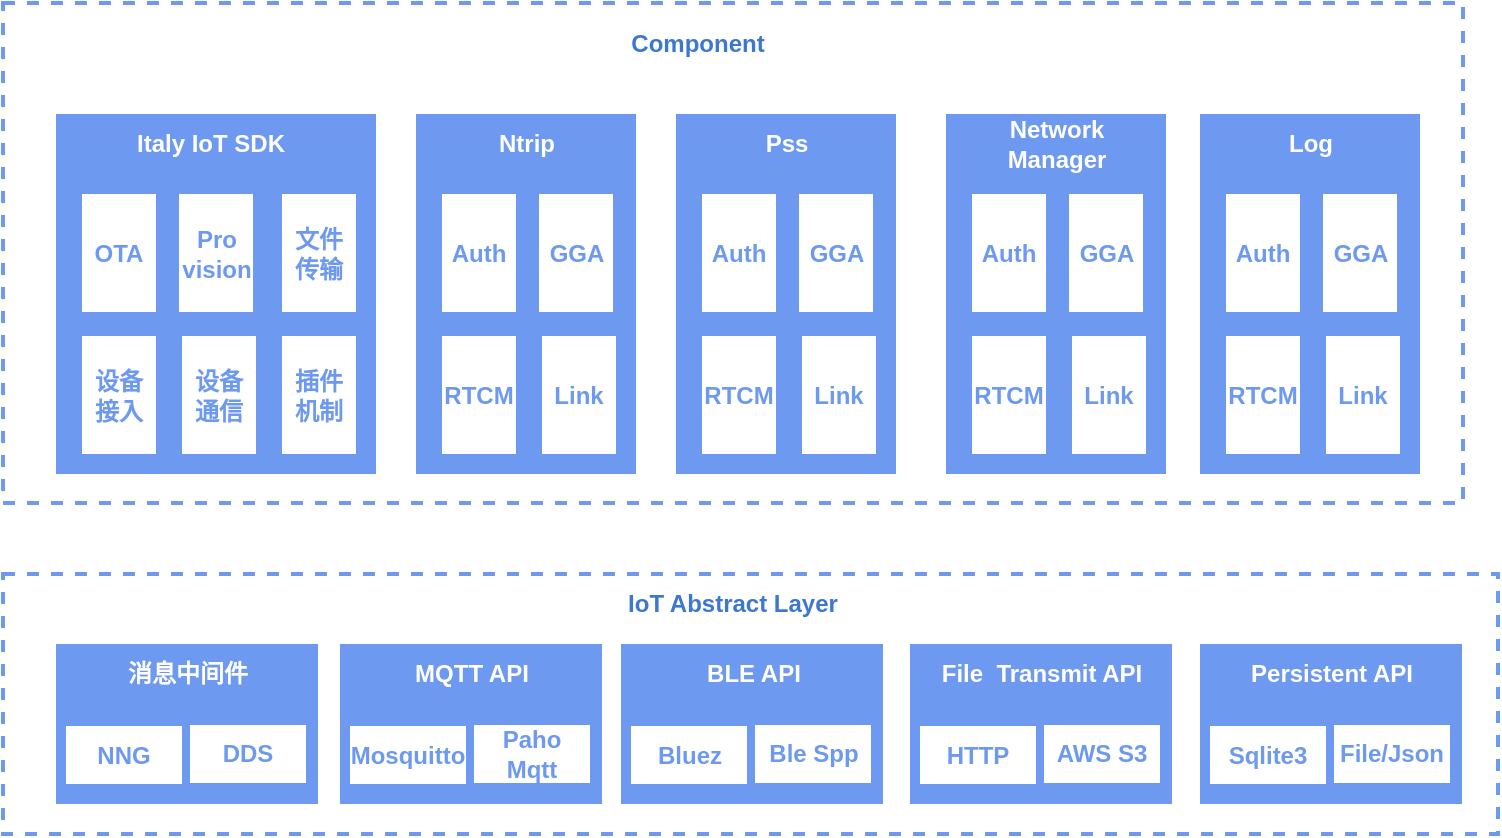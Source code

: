 <mxfile version="24.2.5" type="github">
  <diagram name="Page-1" id="JC4cb9zr0qlf4iiEeogh">
    <mxGraphModel dx="1369" dy="774" grid="1" gridSize="10" guides="1" tooltips="1" connect="1" arrows="1" fold="1" page="1" pageScale="1" pageWidth="980" pageHeight="1390" math="0" shadow="0">
      <root>
        <mxCell id="0" />
        <mxCell id="1" parent="0" />
        <mxCell id="fbuUso7rly-JQaLcUg9s-1" value="" style="rounded=0;whiteSpace=wrap;html=1;dashed=1;strokeColor=#6D99F1;strokeWidth=2;" vertex="1" parent="1">
          <mxGeometry x="142.5" y="410" width="747.5" height="130" as="geometry" />
        </mxCell>
        <mxCell id="fbuUso7rly-JQaLcUg9s-2" value="" style="rounded=1;whiteSpace=wrap;html=1;fillColor=none;dashed=1;strokeColor=#6d99f1;movable=1;resizable=1;rotatable=1;deletable=1;editable=1;locked=0;connectable=1;" vertex="1" parent="1">
          <mxGeometry x="660" y="220" width="150" height="130" as="geometry" />
        </mxCell>
        <mxCell id="fbuUso7rly-JQaLcUg9s-3" value="Network Manager" style="text;html=1;strokeColor=none;fillColor=none;align=center;verticalAlign=middle;whiteSpace=wrap;rounded=0;fontColor=#6d99f1;fontStyle=1;movable=1;resizable=1;rotatable=1;deletable=1;editable=1;locked=0;connectable=1;" vertex="1" parent="1">
          <mxGeometry x="683.75" y="220" width="102.5" height="30" as="geometry" />
        </mxCell>
        <mxCell id="fbuUso7rly-JQaLcUg9s-4" value="" style="rounded=0;whiteSpace=wrap;html=1;dashed=1;strokeColor=#6D99F1;strokeWidth=2;" vertex="1" parent="1">
          <mxGeometry x="142.5" y="124.5" width="730" height="250" as="geometry" />
        </mxCell>
        <mxCell id="fbuUso7rly-JQaLcUg9s-5" value="" style="rounded=0;whiteSpace=wrap;html=1;fillColor=#6D99F1;strokeColor=none;" vertex="1" parent="1">
          <mxGeometry x="169" y="180" width="160" height="180" as="geometry" />
        </mxCell>
        <mxCell id="fbuUso7rly-JQaLcUg9s-6" value="设备接入" style="rounded=0;whiteSpace=wrap;html=1;strokeColor=none;fontColor=#6D99F1;fontStyle=1" vertex="1" parent="1">
          <mxGeometry x="182" y="291" width="37" height="59" as="geometry" />
        </mxCell>
        <mxCell id="fbuUso7rly-JQaLcUg9s-7" value="Italy IoT SDK" style="text;html=1;strokeColor=none;fillColor=none;align=center;verticalAlign=middle;whiteSpace=wrap;rounded=0;fontColor=#FFFFFF;fontStyle=1;movable=1;resizable=1;rotatable=1;deletable=1;editable=1;locked=0;connectable=1;" vertex="1" parent="1">
          <mxGeometry x="199" y="180" width="95" height="30" as="geometry" />
        </mxCell>
        <mxCell id="fbuUso7rly-JQaLcUg9s-8" value="设备通信" style="rounded=0;whiteSpace=wrap;html=1;strokeColor=none;fontColor=#6D99F1;fontStyle=1" vertex="1" parent="1">
          <mxGeometry x="232" y="291" width="37" height="59" as="geometry" />
        </mxCell>
        <mxCell id="fbuUso7rly-JQaLcUg9s-9" value="插件机制" style="rounded=0;whiteSpace=wrap;html=1;strokeColor=none;fontColor=#6D99F1;fontStyle=1" vertex="1" parent="1">
          <mxGeometry x="282" y="291" width="37" height="59" as="geometry" />
        </mxCell>
        <mxCell id="fbuUso7rly-JQaLcUg9s-10" value="OTA" style="rounded=0;whiteSpace=wrap;html=1;strokeColor=none;fontColor=#6D99F1;fontStyle=1" vertex="1" parent="1">
          <mxGeometry x="182" y="220" width="37" height="59" as="geometry" />
        </mxCell>
        <mxCell id="fbuUso7rly-JQaLcUg9s-11" value="Pro&lt;div&gt;vision&lt;/div&gt;" style="rounded=0;whiteSpace=wrap;html=1;strokeColor=none;fontColor=#6D99F1;fontStyle=1" vertex="1" parent="1">
          <mxGeometry x="230.5" y="220" width="37" height="59" as="geometry" />
        </mxCell>
        <mxCell id="fbuUso7rly-JQaLcUg9s-12" value="文件传输" style="rounded=0;whiteSpace=wrap;html=1;strokeColor=none;fontColor=#6D99F1;fontStyle=1" vertex="1" parent="1">
          <mxGeometry x="282" y="220" width="37" height="59" as="geometry" />
        </mxCell>
        <mxCell id="fbuUso7rly-JQaLcUg9s-13" value="" style="rounded=0;whiteSpace=wrap;html=1;fillColor=#6D99F1;strokeColor=none;" vertex="1" parent="1">
          <mxGeometry x="349" y="180" width="110" height="180" as="geometry" />
        </mxCell>
        <mxCell id="fbuUso7rly-JQaLcUg9s-14" value="RTCM" style="rounded=0;whiteSpace=wrap;html=1;strokeColor=none;fontColor=#6D99F1;fontStyle=1" vertex="1" parent="1">
          <mxGeometry x="362" y="291" width="37" height="59" as="geometry" />
        </mxCell>
        <mxCell id="fbuUso7rly-JQaLcUg9s-15" value="Ntrip" style="text;html=1;strokeColor=none;fillColor=none;align=center;verticalAlign=middle;whiteSpace=wrap;rounded=0;fontColor=#FFFFFF;fontStyle=1;movable=1;resizable=1;rotatable=1;deletable=1;editable=1;locked=0;connectable=1;" vertex="1" parent="1">
          <mxGeometry x="356.5" y="180" width="95" height="30" as="geometry" />
        </mxCell>
        <mxCell id="fbuUso7rly-JQaLcUg9s-16" value="Link" style="rounded=0;whiteSpace=wrap;html=1;strokeColor=none;fontColor=#6D99F1;fontStyle=1" vertex="1" parent="1">
          <mxGeometry x="412" y="291" width="37" height="59" as="geometry" />
        </mxCell>
        <mxCell id="fbuUso7rly-JQaLcUg9s-17" value="Auth" style="rounded=0;whiteSpace=wrap;html=1;strokeColor=none;fontColor=#6D99F1;fontStyle=1" vertex="1" parent="1">
          <mxGeometry x="362" y="220" width="37" height="59" as="geometry" />
        </mxCell>
        <mxCell id="fbuUso7rly-JQaLcUg9s-18" value="GGA" style="rounded=0;whiteSpace=wrap;html=1;strokeColor=none;fontColor=#6D99F1;fontStyle=1" vertex="1" parent="1">
          <mxGeometry x="410.5" y="220" width="37" height="59" as="geometry" />
        </mxCell>
        <mxCell id="fbuUso7rly-JQaLcUg9s-19" value="" style="rounded=0;whiteSpace=wrap;html=1;fillColor=#6D99F1;strokeColor=none;" vertex="1" parent="1">
          <mxGeometry x="479" y="180" width="110" height="180" as="geometry" />
        </mxCell>
        <mxCell id="fbuUso7rly-JQaLcUg9s-20" value="RTCM" style="rounded=0;whiteSpace=wrap;html=1;strokeColor=none;fontColor=#6D99F1;fontStyle=1" vertex="1" parent="1">
          <mxGeometry x="492" y="291" width="37" height="59" as="geometry" />
        </mxCell>
        <mxCell id="fbuUso7rly-JQaLcUg9s-21" value="Pss" style="text;html=1;strokeColor=none;fillColor=none;align=center;verticalAlign=middle;whiteSpace=wrap;rounded=0;fontColor=#FFFFFF;fontStyle=1;movable=1;resizable=1;rotatable=1;deletable=1;editable=1;locked=0;connectable=1;" vertex="1" parent="1">
          <mxGeometry x="486.5" y="180" width="95" height="30" as="geometry" />
        </mxCell>
        <mxCell id="fbuUso7rly-JQaLcUg9s-22" value="Link" style="rounded=0;whiteSpace=wrap;html=1;strokeColor=none;fontColor=#6D99F1;fontStyle=1" vertex="1" parent="1">
          <mxGeometry x="542" y="291" width="37" height="59" as="geometry" />
        </mxCell>
        <mxCell id="fbuUso7rly-JQaLcUg9s-23" value="Auth" style="rounded=0;whiteSpace=wrap;html=1;strokeColor=none;fontColor=#6D99F1;fontStyle=1" vertex="1" parent="1">
          <mxGeometry x="492" y="220" width="37" height="59" as="geometry" />
        </mxCell>
        <mxCell id="fbuUso7rly-JQaLcUg9s-24" value="GGA" style="rounded=0;whiteSpace=wrap;html=1;strokeColor=none;fontColor=#6D99F1;fontStyle=1" vertex="1" parent="1">
          <mxGeometry x="540.5" y="220" width="37" height="59" as="geometry" />
        </mxCell>
        <mxCell id="fbuUso7rly-JQaLcUg9s-25" value="" style="rounded=0;whiteSpace=wrap;html=1;fillColor=#6D99F1;strokeColor=none;" vertex="1" parent="1">
          <mxGeometry x="614" y="180" width="110" height="180" as="geometry" />
        </mxCell>
        <mxCell id="fbuUso7rly-JQaLcUg9s-26" value="RTCM" style="rounded=0;whiteSpace=wrap;html=1;strokeColor=none;fontColor=#6D99F1;fontStyle=1" vertex="1" parent="1">
          <mxGeometry x="627" y="291" width="37" height="59" as="geometry" />
        </mxCell>
        <mxCell id="fbuUso7rly-JQaLcUg9s-27" value="Network Manager" style="text;html=1;strokeColor=none;fillColor=none;align=center;verticalAlign=middle;whiteSpace=wrap;rounded=0;fontColor=#FFFFFF;fontStyle=1;movable=1;resizable=1;rotatable=1;deletable=1;editable=1;locked=0;connectable=1;" vertex="1" parent="1">
          <mxGeometry x="621.5" y="180" width="95" height="30" as="geometry" />
        </mxCell>
        <mxCell id="fbuUso7rly-JQaLcUg9s-28" value="Link" style="rounded=0;whiteSpace=wrap;html=1;strokeColor=none;fontColor=#6D99F1;fontStyle=1" vertex="1" parent="1">
          <mxGeometry x="677" y="291" width="37" height="59" as="geometry" />
        </mxCell>
        <mxCell id="fbuUso7rly-JQaLcUg9s-29" value="Auth" style="rounded=0;whiteSpace=wrap;html=1;strokeColor=none;fontColor=#6D99F1;fontStyle=1" vertex="1" parent="1">
          <mxGeometry x="627" y="220" width="37" height="59" as="geometry" />
        </mxCell>
        <mxCell id="fbuUso7rly-JQaLcUg9s-30" value="GGA" style="rounded=0;whiteSpace=wrap;html=1;strokeColor=none;fontColor=#6D99F1;fontStyle=1" vertex="1" parent="1">
          <mxGeometry x="675.5" y="220" width="37" height="59" as="geometry" />
        </mxCell>
        <mxCell id="fbuUso7rly-JQaLcUg9s-31" value="" style="rounded=0;whiteSpace=wrap;html=1;fillColor=#6D99F1;strokeColor=none;" vertex="1" parent="1">
          <mxGeometry x="741" y="180" width="110" height="180" as="geometry" />
        </mxCell>
        <mxCell id="fbuUso7rly-JQaLcUg9s-32" value="RTCM" style="rounded=0;whiteSpace=wrap;html=1;strokeColor=none;fontColor=#6D99F1;fontStyle=1" vertex="1" parent="1">
          <mxGeometry x="754" y="291" width="37" height="59" as="geometry" />
        </mxCell>
        <mxCell id="fbuUso7rly-JQaLcUg9s-33" value="Log" style="text;html=1;strokeColor=none;fillColor=none;align=center;verticalAlign=middle;whiteSpace=wrap;rounded=0;fontColor=#FFFFFF;fontStyle=1;movable=1;resizable=1;rotatable=1;deletable=1;editable=1;locked=0;connectable=1;" vertex="1" parent="1">
          <mxGeometry x="748.5" y="180" width="95" height="30" as="geometry" />
        </mxCell>
        <mxCell id="fbuUso7rly-JQaLcUg9s-34" value="Link" style="rounded=0;whiteSpace=wrap;html=1;strokeColor=none;fontColor=#6D99F1;fontStyle=1" vertex="1" parent="1">
          <mxGeometry x="804" y="291" width="37" height="59" as="geometry" />
        </mxCell>
        <mxCell id="fbuUso7rly-JQaLcUg9s-35" value="Auth" style="rounded=0;whiteSpace=wrap;html=1;strokeColor=none;fontColor=#6D99F1;fontStyle=1" vertex="1" parent="1">
          <mxGeometry x="754" y="220" width="37" height="59" as="geometry" />
        </mxCell>
        <mxCell id="fbuUso7rly-JQaLcUg9s-36" value="GGA" style="rounded=0;whiteSpace=wrap;html=1;strokeColor=none;fontColor=#6D99F1;fontStyle=1" vertex="1" parent="1">
          <mxGeometry x="802.5" y="220" width="37" height="59" as="geometry" />
        </mxCell>
        <mxCell id="fbuUso7rly-JQaLcUg9s-37" value="IoT Abstract Layer" style="text;html=1;align=center;verticalAlign=middle;whiteSpace=wrap;rounded=0;fontStyle=1;fontColor=#3C78D1;" vertex="1" parent="1">
          <mxGeometry x="426.25" y="410" width="162.5" height="30" as="geometry" />
        </mxCell>
        <mxCell id="fbuUso7rly-JQaLcUg9s-38" value="Component" style="text;html=1;align=center;verticalAlign=middle;whiteSpace=wrap;rounded=0;fontStyle=1;fontColor=#3C78D1;" vertex="1" parent="1">
          <mxGeometry x="460" y="130" width="60" height="30" as="geometry" />
        </mxCell>
        <mxCell id="fbuUso7rly-JQaLcUg9s-39" value="" style="rounded=0;whiteSpace=wrap;html=1;fillColor=#6D99F1;strokeColor=none;" vertex="1" parent="1">
          <mxGeometry x="169" y="445" width="131" height="80" as="geometry" />
        </mxCell>
        <mxCell id="fbuUso7rly-JQaLcUg9s-40" value="消息中间件" style="text;html=1;strokeColor=none;fillColor=none;align=center;verticalAlign=middle;whiteSpace=wrap;rounded=0;fontColor=#FFFFFF;fontStyle=1;movable=1;resizable=1;rotatable=1;deletable=1;editable=1;locked=0;connectable=1;" vertex="1" parent="1">
          <mxGeometry x="170" y="445" width="130" height="30" as="geometry" />
        </mxCell>
        <mxCell id="fbuUso7rly-JQaLcUg9s-41" value="NNG" style="rounded=0;whiteSpace=wrap;html=1;strokeColor=none;fontColor=#6D99F1;fontStyle=1" vertex="1" parent="1">
          <mxGeometry x="174" y="486" width="58" height="29" as="geometry" />
        </mxCell>
        <mxCell id="fbuUso7rly-JQaLcUg9s-42" value="DDS" style="rounded=0;whiteSpace=wrap;html=1;strokeColor=none;fontColor=#6D99F1;fontStyle=1" vertex="1" parent="1">
          <mxGeometry x="236" y="485.5" width="58" height="29" as="geometry" />
        </mxCell>
        <mxCell id="fbuUso7rly-JQaLcUg9s-43" value="" style="rounded=0;whiteSpace=wrap;html=1;fillColor=#6D99F1;strokeColor=none;" vertex="1" parent="1">
          <mxGeometry x="311" y="445" width="131" height="80" as="geometry" />
        </mxCell>
        <mxCell id="fbuUso7rly-JQaLcUg9s-44" value="MQTT API" style="text;html=1;strokeColor=none;fillColor=none;align=center;verticalAlign=middle;whiteSpace=wrap;rounded=0;fontColor=#FFFFFF;fontStyle=1;movable=1;resizable=1;rotatable=1;deletable=1;editable=1;locked=0;connectable=1;" vertex="1" parent="1">
          <mxGeometry x="312" y="445" width="130" height="30" as="geometry" />
        </mxCell>
        <mxCell id="fbuUso7rly-JQaLcUg9s-45" value="Mosquitto" style="rounded=0;whiteSpace=wrap;html=1;strokeColor=none;fontColor=#6D99F1;fontStyle=1" vertex="1" parent="1">
          <mxGeometry x="316" y="486" width="58" height="29" as="geometry" />
        </mxCell>
        <mxCell id="fbuUso7rly-JQaLcUg9s-46" value="Paho Mqtt" style="rounded=0;whiteSpace=wrap;html=1;strokeColor=none;fontColor=#6D99F1;fontStyle=1" vertex="1" parent="1">
          <mxGeometry x="378" y="485.5" width="58" height="29" as="geometry" />
        </mxCell>
        <mxCell id="fbuUso7rly-JQaLcUg9s-47" value="" style="rounded=0;whiteSpace=wrap;html=1;fillColor=#6D99F1;strokeColor=none;" vertex="1" parent="1">
          <mxGeometry x="451.5" y="445" width="131" height="80" as="geometry" />
        </mxCell>
        <mxCell id="fbuUso7rly-JQaLcUg9s-48" value="BLE API" style="text;html=1;strokeColor=none;fillColor=none;align=center;verticalAlign=middle;whiteSpace=wrap;rounded=0;fontColor=#FFFFFF;fontStyle=1;movable=1;resizable=1;rotatable=1;deletable=1;editable=1;locked=0;connectable=1;" vertex="1" parent="1">
          <mxGeometry x="452.5" y="445" width="130" height="30" as="geometry" />
        </mxCell>
        <mxCell id="fbuUso7rly-JQaLcUg9s-49" value="Bluez" style="rounded=0;whiteSpace=wrap;html=1;strokeColor=none;fontColor=#6D99F1;fontStyle=1" vertex="1" parent="1">
          <mxGeometry x="456.5" y="486" width="58" height="29" as="geometry" />
        </mxCell>
        <mxCell id="fbuUso7rly-JQaLcUg9s-50" value="Ble Spp" style="rounded=0;whiteSpace=wrap;html=1;strokeColor=none;fontColor=#6D99F1;fontStyle=1" vertex="1" parent="1">
          <mxGeometry x="518.5" y="485.5" width="58" height="29" as="geometry" />
        </mxCell>
        <mxCell id="fbuUso7rly-JQaLcUg9s-51" value="" style="rounded=0;whiteSpace=wrap;html=1;fillColor=#6D99F1;strokeColor=none;" vertex="1" parent="1">
          <mxGeometry x="596" y="445" width="131" height="80" as="geometry" />
        </mxCell>
        <mxCell id="fbuUso7rly-JQaLcUg9s-52" value="File&amp;nbsp; Transmit API" style="text;html=1;strokeColor=none;fillColor=none;align=center;verticalAlign=middle;whiteSpace=wrap;rounded=0;fontColor=#FFFFFF;fontStyle=1;movable=1;resizable=1;rotatable=1;deletable=1;editable=1;locked=0;connectable=1;" vertex="1" parent="1">
          <mxGeometry x="597" y="445" width="130" height="30" as="geometry" />
        </mxCell>
        <mxCell id="fbuUso7rly-JQaLcUg9s-53" value="HTTP" style="rounded=0;whiteSpace=wrap;html=1;strokeColor=none;fontColor=#6D99F1;fontStyle=1" vertex="1" parent="1">
          <mxGeometry x="601" y="486" width="58" height="29" as="geometry" />
        </mxCell>
        <mxCell id="fbuUso7rly-JQaLcUg9s-54" value="AWS S3" style="rounded=0;whiteSpace=wrap;html=1;strokeColor=none;fontColor=#6D99F1;fontStyle=1" vertex="1" parent="1">
          <mxGeometry x="663" y="485.5" width="58" height="29" as="geometry" />
        </mxCell>
        <mxCell id="fbuUso7rly-JQaLcUg9s-55" value="" style="rounded=0;whiteSpace=wrap;html=1;fillColor=#6D99F1;strokeColor=none;" vertex="1" parent="1">
          <mxGeometry x="741" y="445" width="131" height="80" as="geometry" />
        </mxCell>
        <mxCell id="fbuUso7rly-JQaLcUg9s-56" value="Persistent API" style="text;html=1;strokeColor=none;fillColor=none;align=center;verticalAlign=middle;whiteSpace=wrap;rounded=0;fontColor=#FFFFFF;fontStyle=1;movable=1;resizable=1;rotatable=1;deletable=1;editable=1;locked=0;connectable=1;" vertex="1" parent="1">
          <mxGeometry x="742" y="445" width="130" height="30" as="geometry" />
        </mxCell>
        <mxCell id="fbuUso7rly-JQaLcUg9s-57" value="Sqlite3" style="rounded=0;whiteSpace=wrap;html=1;strokeColor=none;fontColor=#6D99F1;fontStyle=1" vertex="1" parent="1">
          <mxGeometry x="746" y="486" width="58" height="29" as="geometry" />
        </mxCell>
        <mxCell id="fbuUso7rly-JQaLcUg9s-58" value="File/Json" style="rounded=0;whiteSpace=wrap;html=1;strokeColor=none;fontColor=#6D99F1;fontStyle=1" vertex="1" parent="1">
          <mxGeometry x="808" y="485.5" width="58" height="29" as="geometry" />
        </mxCell>
      </root>
    </mxGraphModel>
  </diagram>
</mxfile>
